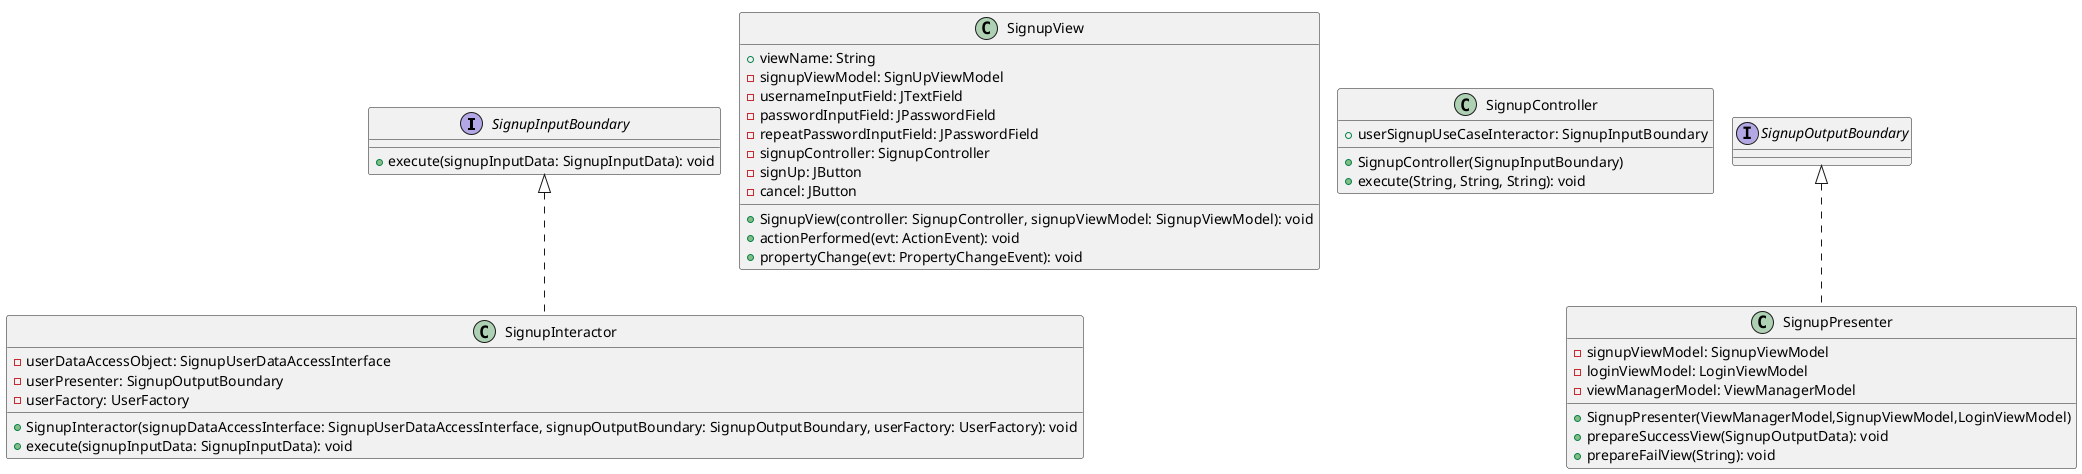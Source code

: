 @startuml
!pragma layout smetana

interface SignupInputBoundary {
    +execute(signupInputData: SignupInputData): void
}
class SignupInteractor implements SignupInputBoundary {
    -userDataAccessObject: SignupUserDataAccessInterface
    -userPresenter: SignupOutputBoundary
    -userFactory: UserFactory
    +SignupInteractor(signupDataAccessInterface: SignupUserDataAccessInterface, signupOutputBoundary: SignupOutputBoundary, userFactory: UserFactory): void
    +execute(signupInputData: SignupInputData): void
}
class SignupView {
    +viewName: String
    -signupViewModel: SignUpViewModel
    -usernameInputField: JTextField
    -passwordInputField: JPasswordField
    -repeatPasswordInputField: JPasswordField
    -signupController: SignupController
    -signUp: JButton
    -cancel: JButton

    +SignupView(controller: SignupController, signupViewModel: SignupViewModel): void
    +actionPerformed(evt: ActionEvent): void
    +propertyChange(evt: PropertyChangeEvent): void
}

class SignupController {
+userSignupUseCaseInteractor: SignupInputBoundary

+SignupController(SignupInputBoundary)
+execute(String, String, String): void
}

class SignupPresenter implements SignupOutputBoundary {
-signupViewModel: SignupViewModel
-loginViewModel: LoginViewModel
-viewManagerModel: ViewManagerModel

+SignupPresenter(ViewManagerModel,SignupViewModel,LoginViewModel)
+prepareSuccessView(SignupOutputData): void
+prepareFailView(String): void
}
@enduml
